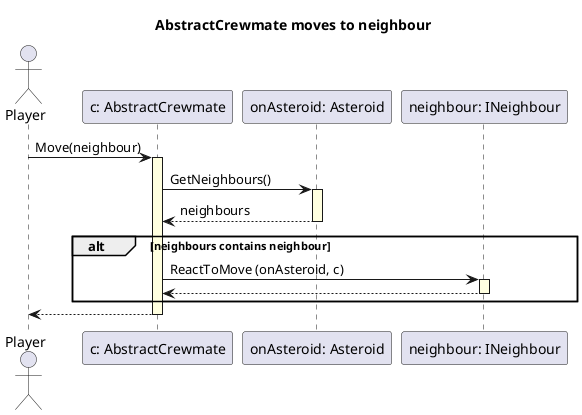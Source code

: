 @startuml
skinparam SequenceLifeLineBackgroundColor LightYellow

title "AbstractCrewmate moves to neighbour"

actor Player as player

participant "c: AbstractCrewmate" as crewmate
participant "onAsteroid: Asteroid" as onAsteroid
participant "neighbour: INeighbour" as neighbour

player -> crewmate ++ : Move(neighbour)

crewmate -> onAsteroid ++ : GetNeighbours()
onAsteroid --> crewmate -- : neighbours

alt neighbours contains neighbour

    crewmate -> neighbour ++ : ReactToMove (onAsteroid, c)
    neighbour --> crewmate --

end

crewmate --> player --

@enduml